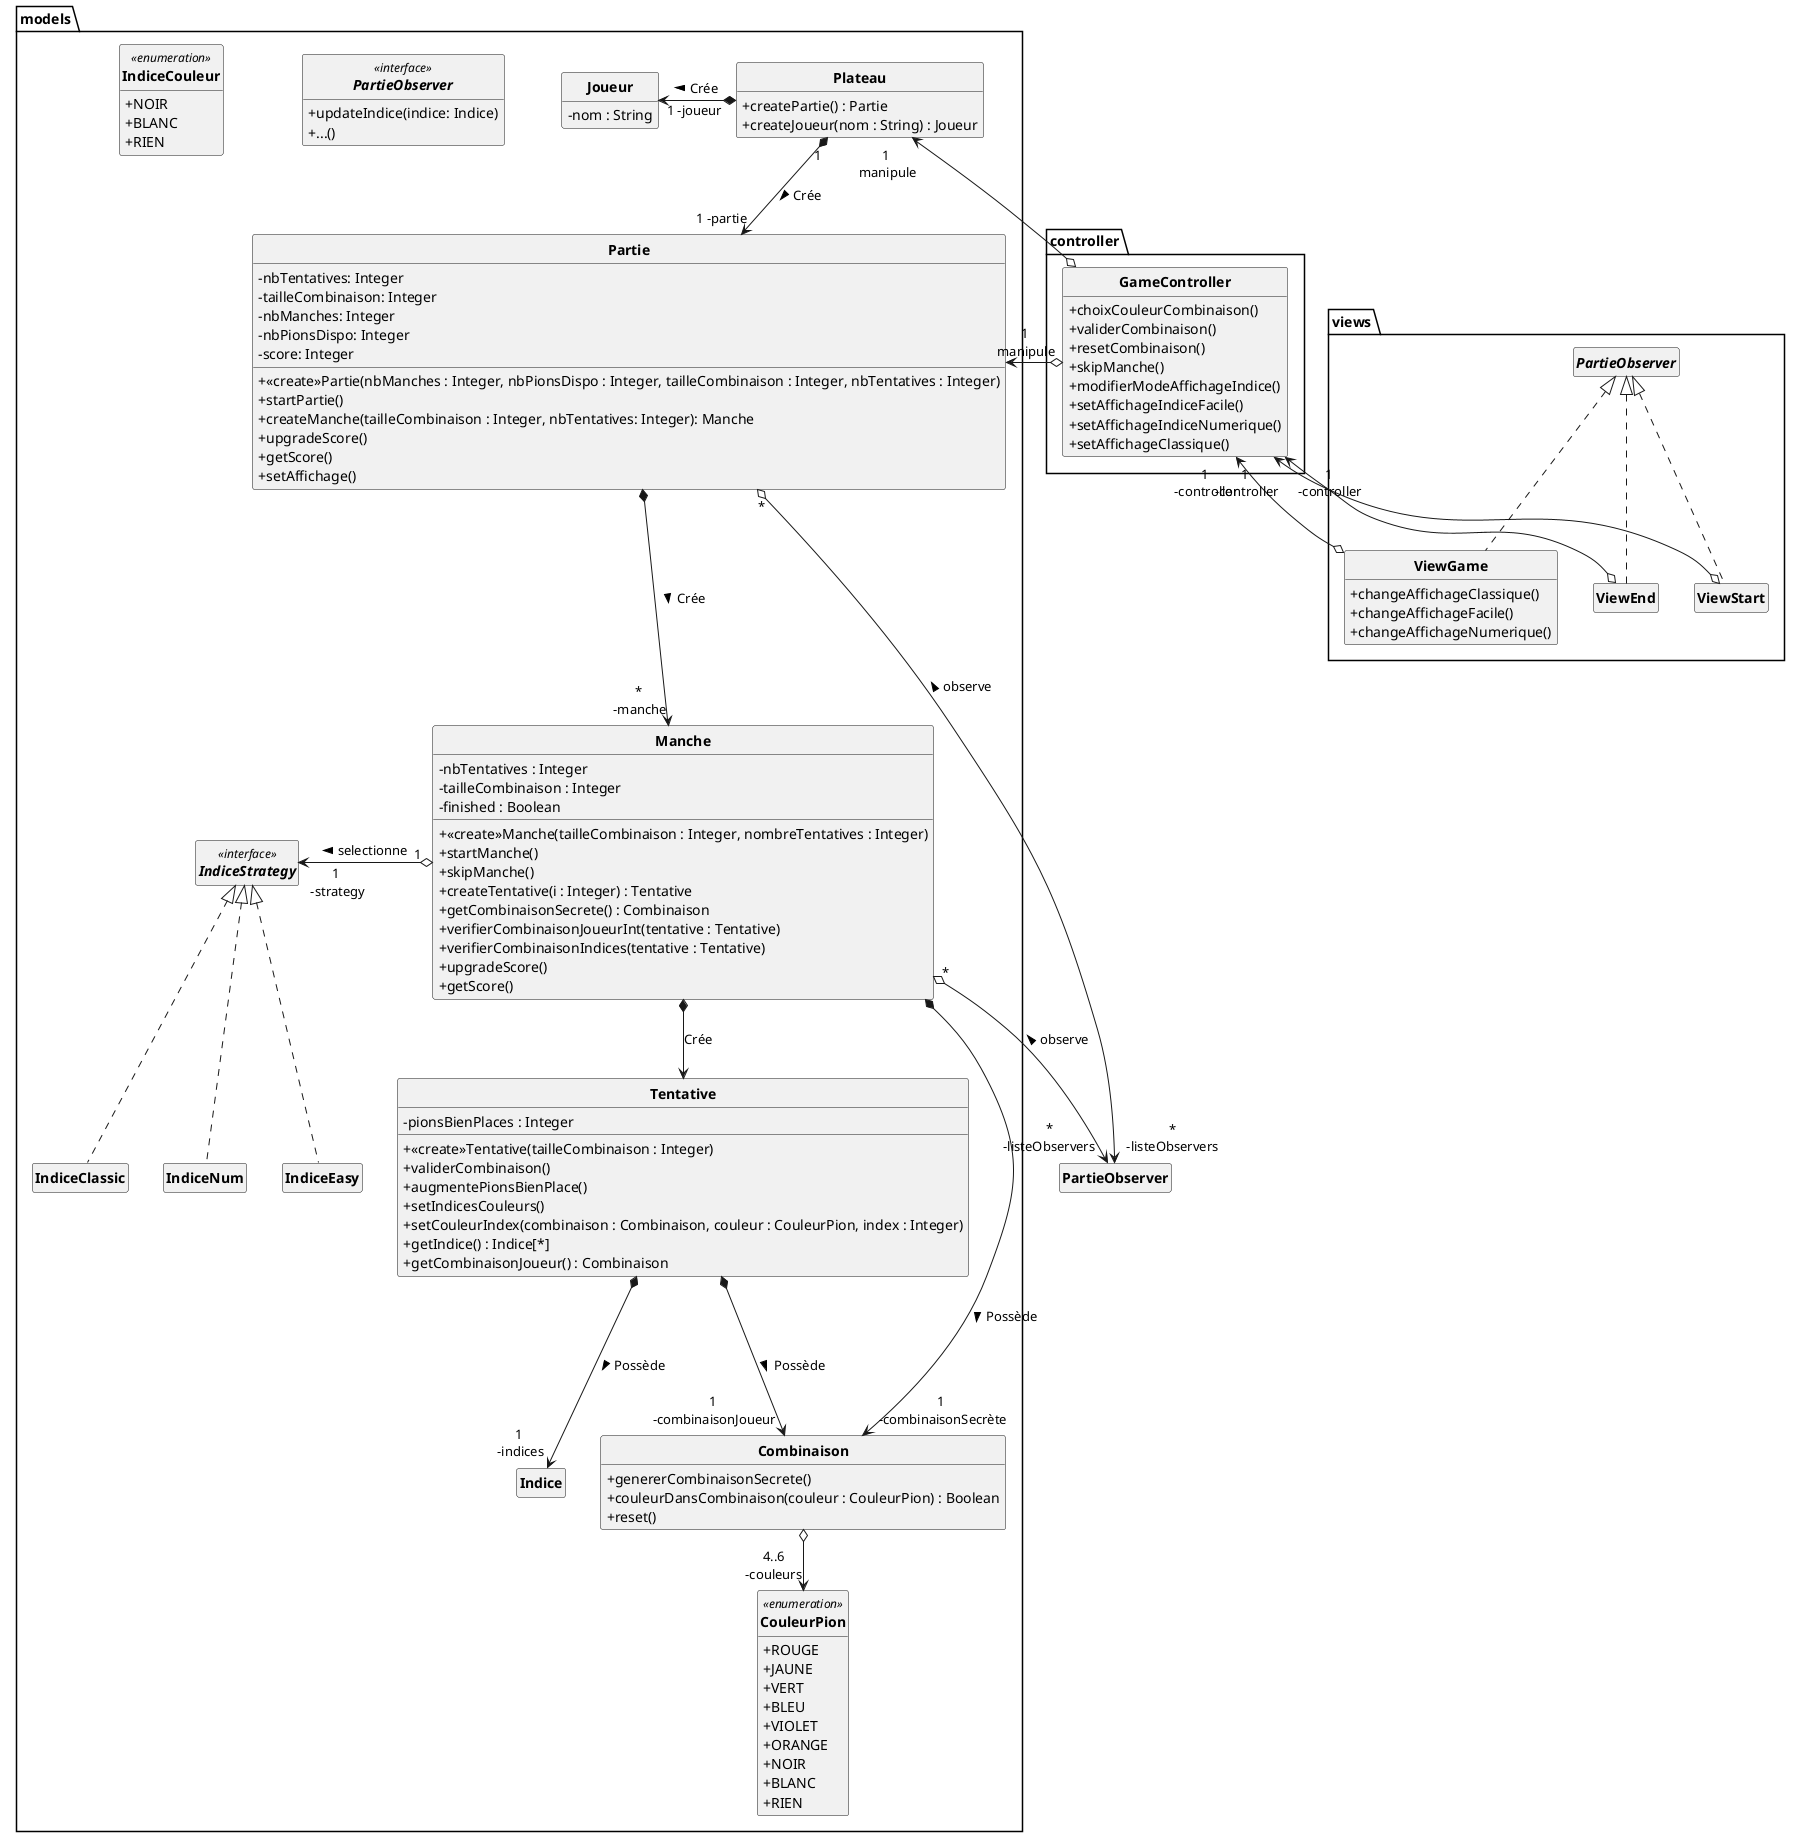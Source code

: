 @startuml
'https://plantuml.com/class-diagram
skinparam classAttributeIconSize 0
skinparam classFontStyle Bold
skinparam style strictuml
hide empty members


package models
{
    class Plateau
    {
        +createPartie() : Partie
        +createJoueur(nom : String) : Joueur
    }

    class Joueur
    {
        -nom : String
    }

    class Partie
    {
        -nbTentatives: Integer
        -tailleCombinaison: Integer
        -nbManches: Integer
        -nbPionsDispo: Integer
        -score: Integer
        +<<create>>Partie(nbManches : Integer, nbPionsDispo : Integer, tailleCombinaison : Integer, nbTentatives : Integer)
        +startPartie()
        +createManche(tailleCombinaison : Integer, nbTentatives: Integer): Manche
        +upgradeScore()
        +getScore()
        +setAffichage()
    }


    class Manche
    {
        -nbTentatives : Integer
        -tailleCombinaison : Integer
        -finished : Boolean
        +<<create>>Manche(tailleCombinaison : Integer, nombreTentatives : Integer)
        +startManche()
        +skipManche()
        +createTentative(i : Integer) : Tentative
        +getCombinaisonSecrete() : Combinaison
        +verifierCombinaisonJoueurInt(tentative : Tentative)
        +verifierCombinaisonIndices(tentative : Tentative)
        +upgradeScore()
        +getScore()
    }

    class Tentative
    {
        - pionsBienPlaces : Integer
        +<<create>>Tentative(tailleCombinaison : Integer)
        +validerCombinaison()
        +augmentePionsBienPlace()
        +setIndicesCouleurs()
        +setCouleurIndex(combinaison : Combinaison, couleur : CouleurPion, index : Integer)
        +getIndice() : Indice[*]
        +getCombinaisonJoueur() : Combinaison
    }

    class Combinaison{
        +genererCombinaisonSecrete()
        +couleurDansCombinaison(couleur : CouleurPion) : Boolean
        +reset()
    }

    class Indice{

    }


    interface PartieObserver <<interface>>
    {
        +updateIndice(indice: Indice)
        +...()
    }


    interface IndiceStrategy <<interface>>
    {

    }


    class IndiceEasy implements IndiceStrategy
    {
    }

    class IndiceClassic implements IndiceStrategy
    {
    }


    class IndiceNum implements IndiceStrategy
    {
    }


    enum CouleurPion <<enumeration>>
    {
        +ROUGE
        +JAUNE
        +VERT
        +BLEU
        +VIOLET
        +ORANGE
        +NOIR
        +BLANC
        +RIEN
    }

    enum IndiceCouleur <<enumeration>>{
        +NOIR
        +BLANC
        +RIEN
    }

}



package views
{
    class ViewStart implements PartieObserver
    {
    }


    class ViewGame implements PartieObserver
    {
        +changeAffichageClassique()
        +changeAffichageFacile()
        +changeAffichageNumerique()
    }


    class ViewEnd implements PartieObserver
    {
    }
}


package controller
{
    class GameController
    {
        +choixCouleurCombinaison()
        +validerCombinaison()
        +resetCombinaison()
        +skipManche()
        +modifierModeAffichageIndice()
        +setAffichageIndiceFacile()
        +setAffichageIndiceNumerique()
        +setAffichageClassique()
    }
}


Plateau "1" *--> "1 -partie" Partie : Crée >
Plateau *-left-> "1 -joueur" Joueur : Crée >
Partie *---> "*\n -manche" Manche : Crée >

Partie "*" o--> "*\n-listeObservers" PartieObserver: observe <
Manche "*" o--> "*\n-listeObservers" PartieObserver: observe <
Manche *--> Tentative : Crée
Manche " 1 " o-left-> "1\n -strategy" IndiceStrategy : selectionne >
Manche *--->"1 \n-combinaisonSecrète" Combinaison : Possède >


Tentative *--->"1 \n-combinaisonJoueur" Combinaison : Possède >
Tentative *--->"1 \n-indices" Indice : Possède >

Combinaison o--> "4..6\n-couleurs"CouleurPion

ViewGame o-up-> "1\n -controller" GameController
ViewEnd o-up-> "1\n -controller" GameController
ViewStart o-up-> "1\n -controller" GameController


GameController o-left-> "1\n manipule" Partie
GameController o-left-> "1\n manipule" Plateau

@enduml
